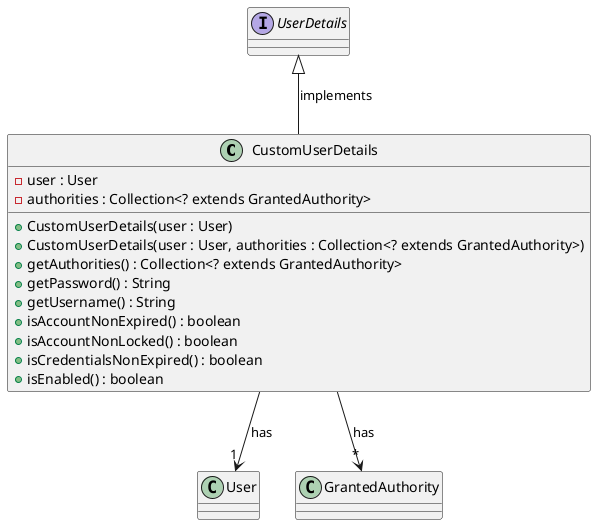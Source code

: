
@startuml
class CustomUserDetails {
    - user : User
    - authorities : Collection<? extends GrantedAuthority>

    + CustomUserDetails(user : User)
    + CustomUserDetails(user : User, authorities : Collection<? extends GrantedAuthority>)
    + getAuthorities() : Collection<? extends GrantedAuthority>
    + getPassword() : String
    + getUsername() : String
    + isAccountNonExpired() : boolean
    + isAccountNonLocked() : boolean
    + isCredentialsNonExpired() : boolean
    + isEnabled() : boolean
}

class User {
}

interface UserDetails {
}

class GrantedAuthority {
}

CustomUserDetails -up-|> UserDetails : implements
CustomUserDetails --> "1" User : has
CustomUserDetails --> "*" GrantedAuthority : has

@enduml
